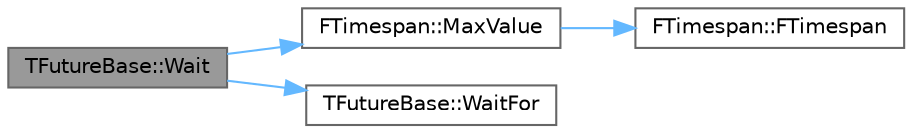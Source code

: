 digraph "TFutureBase::Wait"
{
 // INTERACTIVE_SVG=YES
 // LATEX_PDF_SIZE
  bgcolor="transparent";
  edge [fontname=Helvetica,fontsize=10,labelfontname=Helvetica,labelfontsize=10];
  node [fontname=Helvetica,fontsize=10,shape=box,height=0.2,width=0.4];
  rankdir="LR";
  Node1 [id="Node000001",label="TFutureBase::Wait",height=0.2,width=0.4,color="gray40", fillcolor="grey60", style="filled", fontcolor="black",tooltip="Blocks the calling thread until the future result is available."];
  Node1 -> Node2 [id="edge1_Node000001_Node000002",color="steelblue1",style="solid",tooltip=" "];
  Node2 [id="Node000002",label="FTimespan::MaxValue",height=0.2,width=0.4,color="grey40", fillcolor="white", style="filled",URL="$d0/d12/structFTimespan.html#aeef170d4c37ecdddde56efa06103f262",tooltip="Return the maximum time span value."];
  Node2 -> Node3 [id="edge2_Node000002_Node000003",color="steelblue1",style="solid",tooltip=" "];
  Node3 [id="Node000003",label="FTimespan::FTimespan",height=0.2,width=0.4,color="grey40", fillcolor="white", style="filled",URL="$d0/d12/structFTimespan.html#aca97170059e97d76b01788f7103fba7a",tooltip="Default constructor (zero initialization)."];
  Node1 -> Node4 [id="edge3_Node000001_Node000004",color="steelblue1",style="solid",tooltip=" "];
  Node4 [id="Node000004",label="TFutureBase::WaitFor",height=0.2,width=0.4,color="grey40", fillcolor="white", style="filled",URL="$d1/d71/classTFutureBase.html#a0099e578c95671af73daf583de77c474",tooltip="Blocks the calling thread until the future result is available or the specified duration is exceeded."];
}
